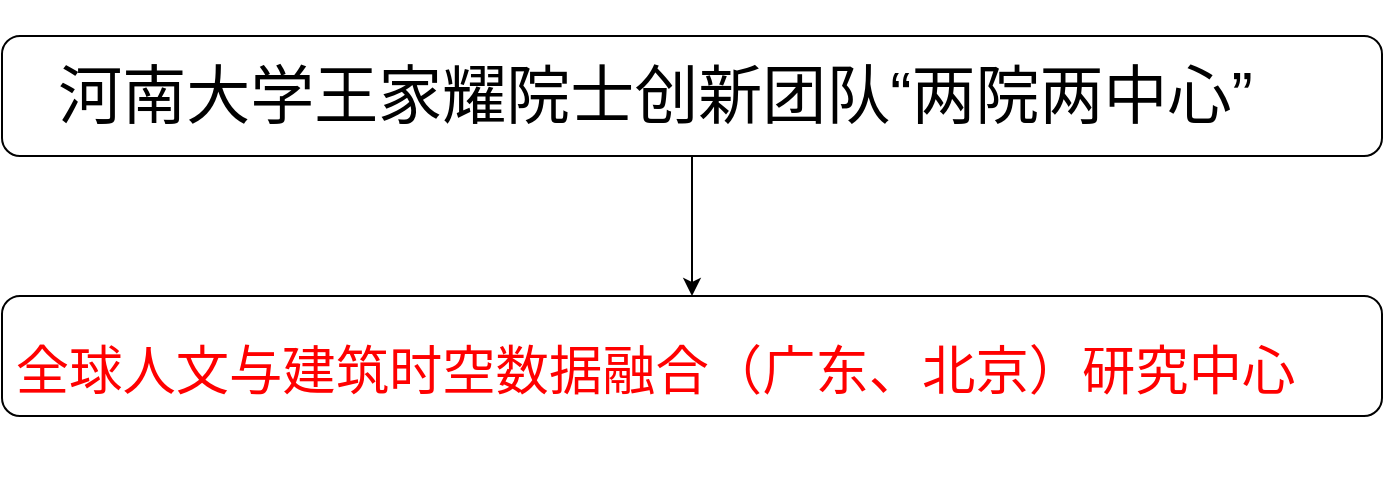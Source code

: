 <mxfile version="22.1.15" type="github">
  <diagram name="第 1 页" id="8YTZ6w2VcloBYaFF-o3J">
    <mxGraphModel dx="1434" dy="774" grid="1" gridSize="10" guides="1" tooltips="1" connect="1" arrows="1" fold="1" page="1" pageScale="1" pageWidth="1169" pageHeight="827" math="0" shadow="0">
      <root>
        <mxCell id="0" />
        <mxCell id="1" parent="0" />
        <mxCell id="N-LqaI-b5l2ttmITCtSE-4" style="edgeStyle=orthogonalEdgeStyle;rounded=0;orthogonalLoop=1;jettySize=auto;html=1;" edge="1" parent="1" source="N-LqaI-b5l2ttmITCtSE-1" target="N-LqaI-b5l2ttmITCtSE-3">
          <mxGeometry relative="1" as="geometry" />
        </mxCell>
        <mxCell id="N-LqaI-b5l2ttmITCtSE-1" value="&lt;br/&gt;&lt;br/&gt;&lt;div style=&quot;language:zh-CN;margin-top:0pt;margin-bottom:0pt;&lt;br/&gt;margin-left:.38in;text-indent:-.38in&quot; class=&quot;O0&quot;&gt;&lt;span style=&quot;font-size:24.0pt&quot;&gt;&lt;/span&gt;&lt;span style=&quot;font-size:24.0pt;&lt;br/&gt;font-family:仿宋;mso-ascii-font-family:仿宋;mso-fareast-font-family:仿宋;language:&lt;br/&gt;zh-CN&quot;&gt;河南大学王家耀院士创新团队“两院两中心”&lt;/span&gt;&lt;/div&gt;&lt;br/&gt;&lt;br/&gt;" style="rounded=1;whiteSpace=wrap;html=1;" vertex="1" parent="1">
          <mxGeometry x="220" y="130" width="690" height="60" as="geometry" />
        </mxCell>
        <mxCell id="N-LqaI-b5l2ttmITCtSE-3" value="&lt;br&gt;&lt;br&gt;&lt;div style=&quot;language:zh-CN;margin-top:0pt;margin-bottom:0pt;&lt;br/&gt;margin-left:.38in;text-indent:-.38in&quot; class=&quot;O0&quot;&gt;&lt;br/&gt;&lt;br/&gt;&lt;div style=&quot;language:zh-CN;margin-top:0pt;margin-bottom:0pt;&lt;br/&gt;margin-left:.38in;text-indent:-.38in&quot; class=&quot;O0&quot;&gt;&lt;span style=&quot;font-size:20.0pt&quot;&gt;&lt;/span&gt;&lt;span style=&quot;font-size:20.0pt;&lt;br/&gt;font-family:仿宋;mso-ascii-font-family:仿宋;mso-fareast-font-family:仿宋;color:red;&lt;br/&gt;language:zh-CN;mso-style-textfill-type:solid;mso-style-textfill-fill-color:&lt;br/&gt;red;mso-style-textfill-fill-alpha:100.0%&quot;&gt;全球人文与建筑时空数据融合（广东、北京）研究中心&lt;/span&gt;&lt;/div&gt;&lt;br/&gt;&lt;br/&gt;&lt;/div&gt;&lt;br&gt;" style="rounded=1;whiteSpace=wrap;html=1;" vertex="1" parent="1">
          <mxGeometry x="220" y="260" width="690" height="60" as="geometry" />
        </mxCell>
      </root>
    </mxGraphModel>
  </diagram>
</mxfile>
